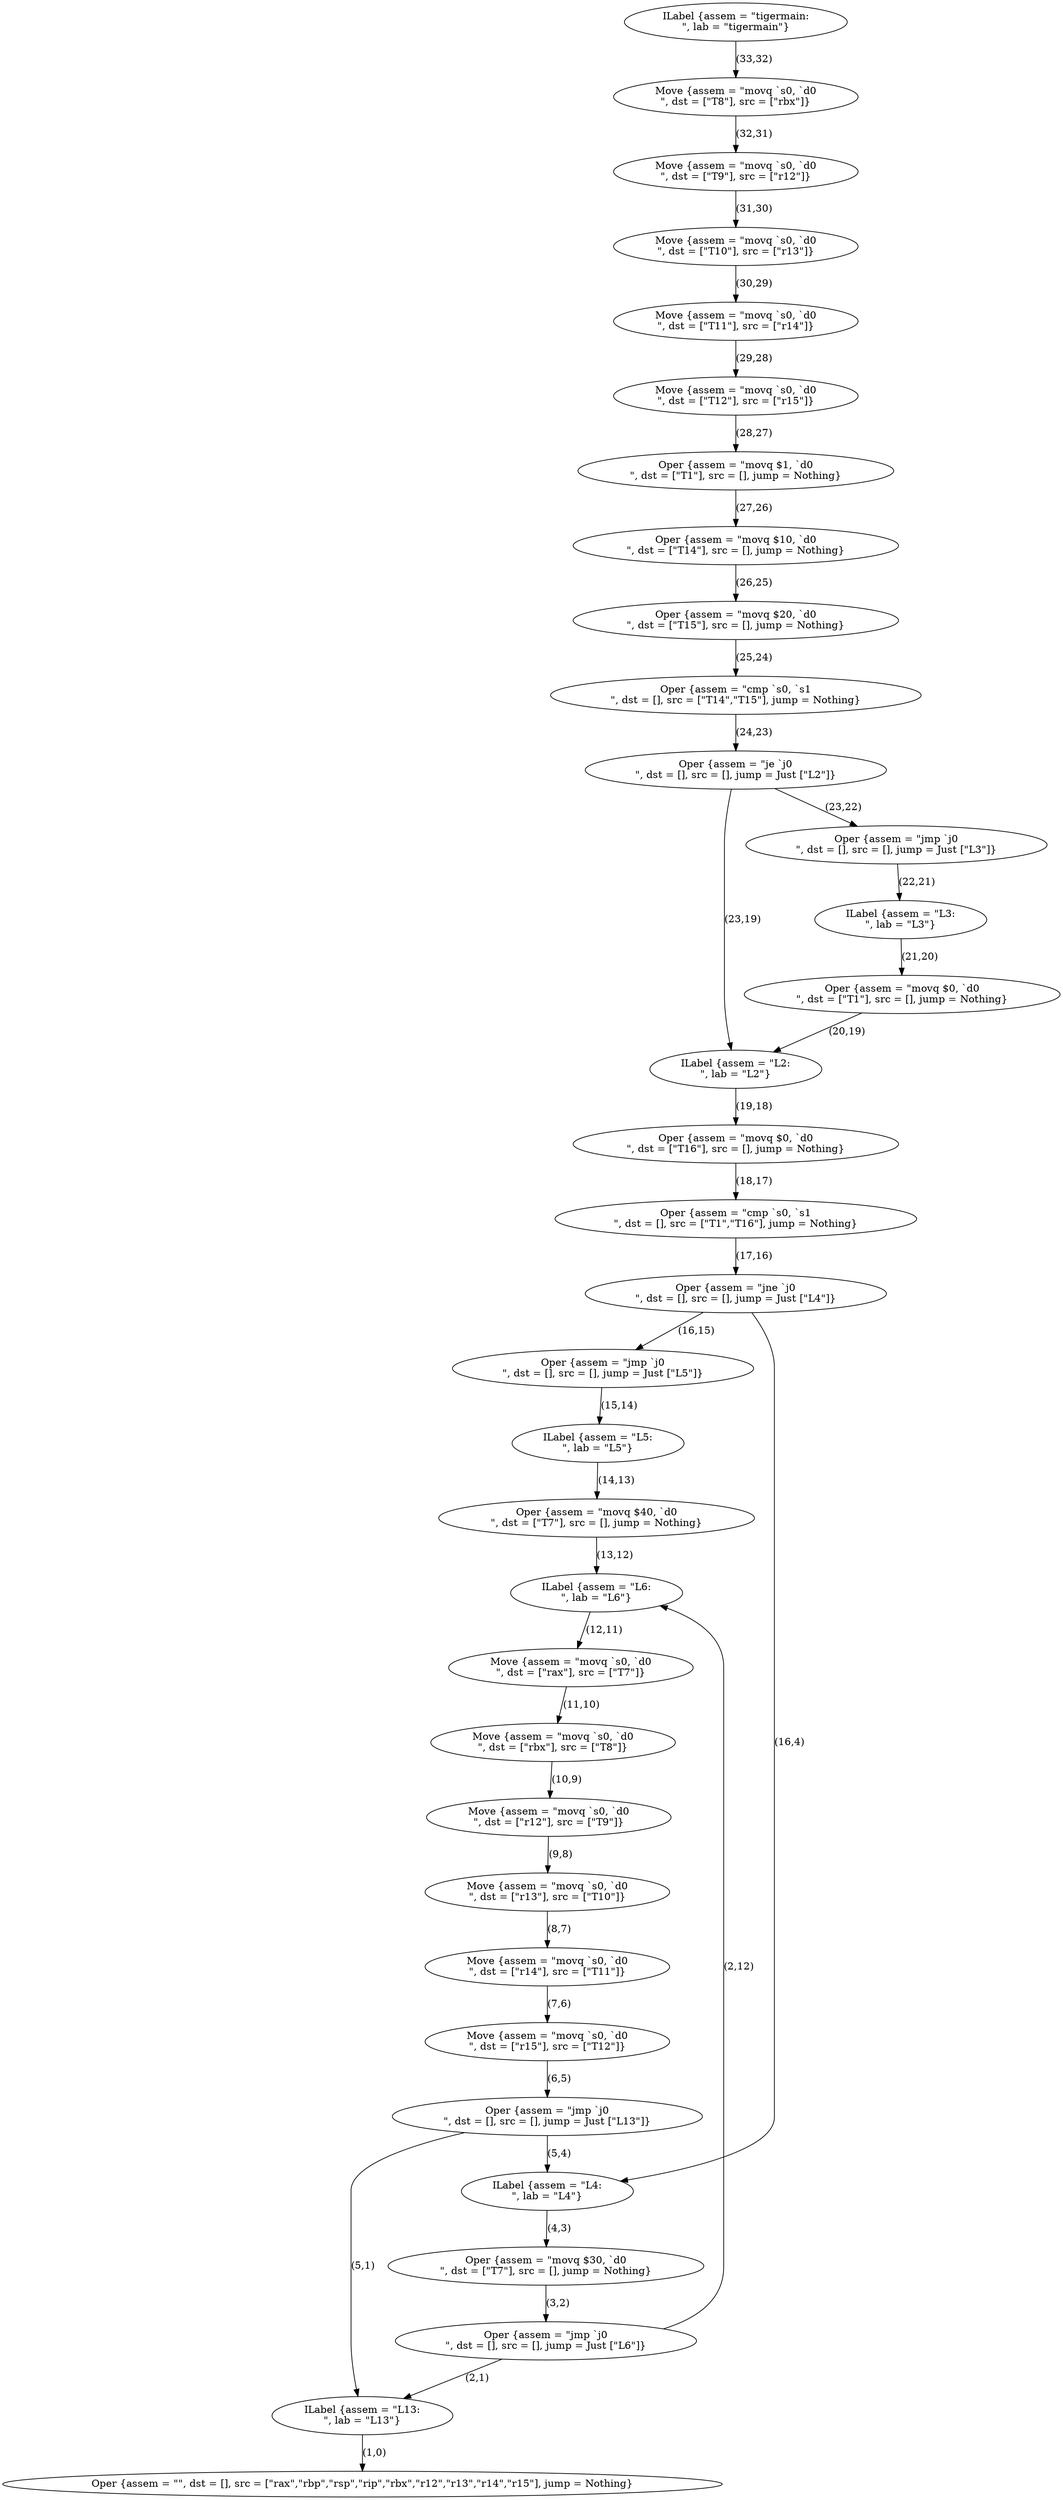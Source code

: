 strict digraph FlowGraph {
    33 [label="ILabel {assem = \"tigermain:\n\", lab = \"tigermain\"}"];
    32 [label="Move {assem = \"movq `s0, `d0\n\", dst = [\"T8\"], src = [\"rbx\"]}"];
    31 [label="Move {assem = \"movq `s0, `d0\n\", dst = [\"T9\"], src = [\"r12\"]}"];
    30 [label="Move {assem = \"movq `s0, `d0\n\", dst = [\"T10\"], src = [\"r13\"]}"];
    29 [label="Move {assem = \"movq `s0, `d0\n\", dst = [\"T11\"], src = [\"r14\"]}"];
    28 [label="Move {assem = \"movq `s0, `d0\n\", dst = [\"T12\"], src = [\"r15\"]}"];
    27 [label="Oper {assem = \"movq $1, `d0\n\", dst = [\"T1\"], src = [], jump = Nothing}"];
    26 [label="Oper {assem = \"movq $10, `d0\n\", dst = [\"T14\"], src = [], jump = Nothing}"];
    25 [label="Oper {assem = \"movq $20, `d0\n\", dst = [\"T15\"], src = [], jump = Nothing}"];
    24 [label="Oper {assem = \"cmp `s0, `s1\n\", dst = [], src = [\"T14\",\"T15\"], jump = Nothing}"];
    23 [label="Oper {assem = \"je `j0\n\", dst = [], src = [], jump = Just [\"L2\"]}"];
    22 [label="Oper {assem = \"jmp `j0\n\", dst = [], src = [], jump = Just [\"L3\"]}"];
    21 [label="ILabel {assem = \"L3:\n\", lab = \"L3\"}"];
    20 [label="Oper {assem = \"movq $0, `d0\n\", dst = [\"T1\"], src = [], jump = Nothing}"];
    19 [label="ILabel {assem = \"L2:\n\", lab = \"L2\"}"];
    18 [label="Oper {assem = \"movq $0, `d0\n\", dst = [\"T16\"], src = [], jump = Nothing}"];
    17 [label="Oper {assem = \"cmp `s0, `s1\n\", dst = [], src = [\"T1\",\"T16\"], jump = Nothing}"];
    16 [label="Oper {assem = \"jne `j0\n\", dst = [], src = [], jump = Just [\"L4\"]}"];
    15 [label="Oper {assem = \"jmp `j0\n\", dst = [], src = [], jump = Just [\"L5\"]}"];
    14 [label="ILabel {assem = \"L5:\n\", lab = \"L5\"}"];
    13 [label="Oper {assem = \"movq $40, `d0\n\", dst = [\"T7\"], src = [], jump = Nothing}"];
    12 [label="ILabel {assem = \"L6:\n\", lab = \"L6\"}"];
    11 [label="Move {assem = \"movq `s0, `d0\n\", dst = [\"rax\"], src = [\"T7\"]}"];
    10 [label="Move {assem = \"movq `s0, `d0\n\", dst = [\"rbx\"], src = [\"T8\"]}"];
    9 [label="Move {assem = \"movq `s0, `d0\n\", dst = [\"r12\"], src = [\"T9\"]}"];
    8 [label="Move {assem = \"movq `s0, `d0\n\", dst = [\"r13\"], src = [\"T10\"]}"];
    7 [label="Move {assem = \"movq `s0, `d0\n\", dst = [\"r14\"], src = [\"T11\"]}"];
    6 [label="Move {assem = \"movq `s0, `d0\n\", dst = [\"r15\"], src = [\"T12\"]}"];
    5 [label="Oper {assem = \"jmp `j0\n\", dst = [], src = [], jump = Just [\"L13\"]}"];
    4 [label="ILabel {assem = \"L4:\n\", lab = \"L4\"}"];
    3 [label="Oper {assem = \"movq $30, `d0\n\", dst = [\"T7\"], src = [], jump = Nothing}"];
    2 [label="Oper {assem = \"jmp `j0\n\", dst = [], src = [], jump = Just [\"L6\"]}"];
    1 [label="ILabel {assem = \"L13:\n\", lab = \"L13\"}"];
    0 [label="Oper {assem = \"\", dst = [], src = [\"rax\",\"rbp\",\"rsp\",\"rip\",\"rbx\",\"r12\",\"r13\",\"r14\",\"r15\"], jump = Nothing}"];
    33 -> 32 [label="(33,32)"];
    32 -> 31 [label="(32,31)"];
    31 -> 30 [label="(31,30)"];
    30 -> 29 [label="(30,29)"];
    29 -> 28 [label="(29,28)"];
    28 -> 27 [label="(28,27)"];
    27 -> 26 [label="(27,26)"];
    26 -> 25 [label="(26,25)"];
    25 -> 24 [label="(25,24)"];
    24 -> 23 [label="(24,23)"];
    23 -> 22 [label="(23,22)"];
    23 -> 19 [label="(23,19)"];
    22 -> 21 [label="(22,21)"];
    21 -> 20 [label="(21,20)"];
    20 -> 19 [label="(20,19)"];
    19 -> 18 [label="(19,18)"];
    18 -> 17 [label="(18,17)"];
    17 -> 16 [label="(17,16)"];
    16 -> 4 [label="(16,4)"];
    16 -> 15 [label="(16,15)"];
    15 -> 14 [label="(15,14)"];
    14 -> 13 [label="(14,13)"];
    13 -> 12 [label="(13,12)"];
    12 -> 11 [label="(12,11)"];
    11 -> 10 [label="(11,10)"];
    10 -> 9 [label="(10,9)"];
    9 -> 8 [label="(9,8)"];
    8 -> 7 [label="(8,7)"];
    7 -> 6 [label="(7,6)"];
    6 -> 5 [label="(6,5)"];
    5 -> 4 [label="(5,4)"];
    5 -> 1 [label="(5,1)"];
    4 -> 3 [label="(4,3)"];
    3 -> 2 [label="(3,2)"];
    2 -> 12 [label="(2,12)"];
    2 -> 1 [label="(2,1)"];
    1 -> 0 [label="(1,0)"];
}